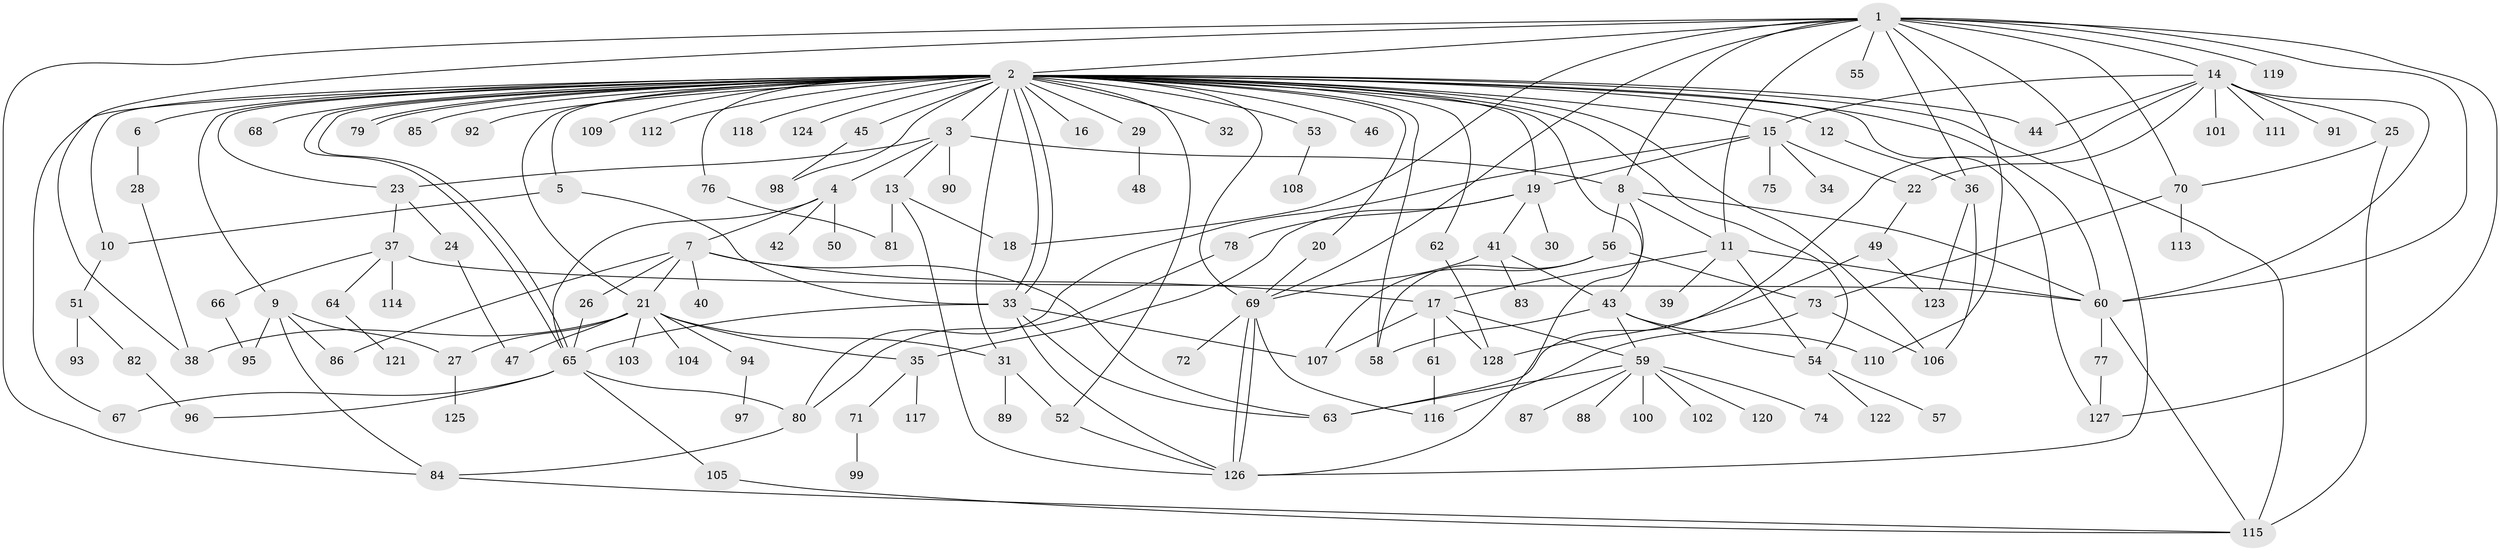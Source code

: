 // Generated by graph-tools (version 1.1) at 2025/35/03/09/25 02:35:26]
// undirected, 128 vertices, 204 edges
graph export_dot {
graph [start="1"]
  node [color=gray90,style=filled];
  1;
  2;
  3;
  4;
  5;
  6;
  7;
  8;
  9;
  10;
  11;
  12;
  13;
  14;
  15;
  16;
  17;
  18;
  19;
  20;
  21;
  22;
  23;
  24;
  25;
  26;
  27;
  28;
  29;
  30;
  31;
  32;
  33;
  34;
  35;
  36;
  37;
  38;
  39;
  40;
  41;
  42;
  43;
  44;
  45;
  46;
  47;
  48;
  49;
  50;
  51;
  52;
  53;
  54;
  55;
  56;
  57;
  58;
  59;
  60;
  61;
  62;
  63;
  64;
  65;
  66;
  67;
  68;
  69;
  70;
  71;
  72;
  73;
  74;
  75;
  76;
  77;
  78;
  79;
  80;
  81;
  82;
  83;
  84;
  85;
  86;
  87;
  88;
  89;
  90;
  91;
  92;
  93;
  94;
  95;
  96;
  97;
  98;
  99;
  100;
  101;
  102;
  103;
  104;
  105;
  106;
  107;
  108;
  109;
  110;
  111;
  112;
  113;
  114;
  115;
  116;
  117;
  118;
  119;
  120;
  121;
  122;
  123;
  124;
  125;
  126;
  127;
  128;
  1 -- 2;
  1 -- 8;
  1 -- 11;
  1 -- 14;
  1 -- 18;
  1 -- 36;
  1 -- 38;
  1 -- 55;
  1 -- 60;
  1 -- 69;
  1 -- 70;
  1 -- 84;
  1 -- 110;
  1 -- 119;
  1 -- 126;
  1 -- 127;
  2 -- 3;
  2 -- 5;
  2 -- 6;
  2 -- 9;
  2 -- 10;
  2 -- 12;
  2 -- 15;
  2 -- 16;
  2 -- 19;
  2 -- 20;
  2 -- 21;
  2 -- 23;
  2 -- 29;
  2 -- 31;
  2 -- 32;
  2 -- 33;
  2 -- 33;
  2 -- 43;
  2 -- 44;
  2 -- 45;
  2 -- 46;
  2 -- 52;
  2 -- 53;
  2 -- 54;
  2 -- 58;
  2 -- 60;
  2 -- 62;
  2 -- 65;
  2 -- 65;
  2 -- 67;
  2 -- 68;
  2 -- 69;
  2 -- 76;
  2 -- 79;
  2 -- 79;
  2 -- 85;
  2 -- 92;
  2 -- 98;
  2 -- 106;
  2 -- 109;
  2 -- 112;
  2 -- 115;
  2 -- 118;
  2 -- 124;
  2 -- 127;
  3 -- 4;
  3 -- 8;
  3 -- 13;
  3 -- 23;
  3 -- 90;
  4 -- 7;
  4 -- 42;
  4 -- 50;
  4 -- 65;
  5 -- 10;
  5 -- 33;
  6 -- 28;
  7 -- 17;
  7 -- 21;
  7 -- 26;
  7 -- 40;
  7 -- 63;
  7 -- 86;
  8 -- 11;
  8 -- 56;
  8 -- 60;
  8 -- 126;
  9 -- 27;
  9 -- 84;
  9 -- 86;
  9 -- 95;
  10 -- 51;
  11 -- 17;
  11 -- 39;
  11 -- 54;
  11 -- 60;
  12 -- 36;
  13 -- 18;
  13 -- 81;
  13 -- 126;
  14 -- 15;
  14 -- 22;
  14 -- 25;
  14 -- 44;
  14 -- 60;
  14 -- 63;
  14 -- 91;
  14 -- 101;
  14 -- 111;
  15 -- 19;
  15 -- 22;
  15 -- 34;
  15 -- 75;
  15 -- 80;
  17 -- 59;
  17 -- 61;
  17 -- 107;
  17 -- 128;
  19 -- 30;
  19 -- 35;
  19 -- 41;
  19 -- 78;
  20 -- 69;
  21 -- 27;
  21 -- 31;
  21 -- 35;
  21 -- 38;
  21 -- 47;
  21 -- 94;
  21 -- 103;
  21 -- 104;
  22 -- 49;
  23 -- 24;
  23 -- 37;
  24 -- 47;
  25 -- 70;
  25 -- 115;
  26 -- 65;
  27 -- 125;
  28 -- 38;
  29 -- 48;
  31 -- 52;
  31 -- 89;
  33 -- 63;
  33 -- 65;
  33 -- 107;
  33 -- 126;
  35 -- 71;
  35 -- 117;
  36 -- 106;
  36 -- 123;
  37 -- 60;
  37 -- 64;
  37 -- 66;
  37 -- 114;
  41 -- 43;
  41 -- 69;
  41 -- 83;
  43 -- 54;
  43 -- 58;
  43 -- 59;
  43 -- 110;
  45 -- 98;
  49 -- 123;
  49 -- 128;
  51 -- 82;
  51 -- 93;
  52 -- 126;
  53 -- 108;
  54 -- 57;
  54 -- 122;
  56 -- 58;
  56 -- 73;
  56 -- 107;
  59 -- 63;
  59 -- 74;
  59 -- 87;
  59 -- 88;
  59 -- 100;
  59 -- 102;
  59 -- 120;
  60 -- 77;
  60 -- 115;
  61 -- 116;
  62 -- 128;
  64 -- 121;
  65 -- 67;
  65 -- 80;
  65 -- 96;
  65 -- 105;
  66 -- 95;
  69 -- 72;
  69 -- 116;
  69 -- 126;
  69 -- 126;
  70 -- 73;
  70 -- 113;
  71 -- 99;
  73 -- 106;
  73 -- 116;
  76 -- 81;
  77 -- 127;
  78 -- 80;
  80 -- 84;
  82 -- 96;
  84 -- 115;
  94 -- 97;
  105 -- 115;
}
